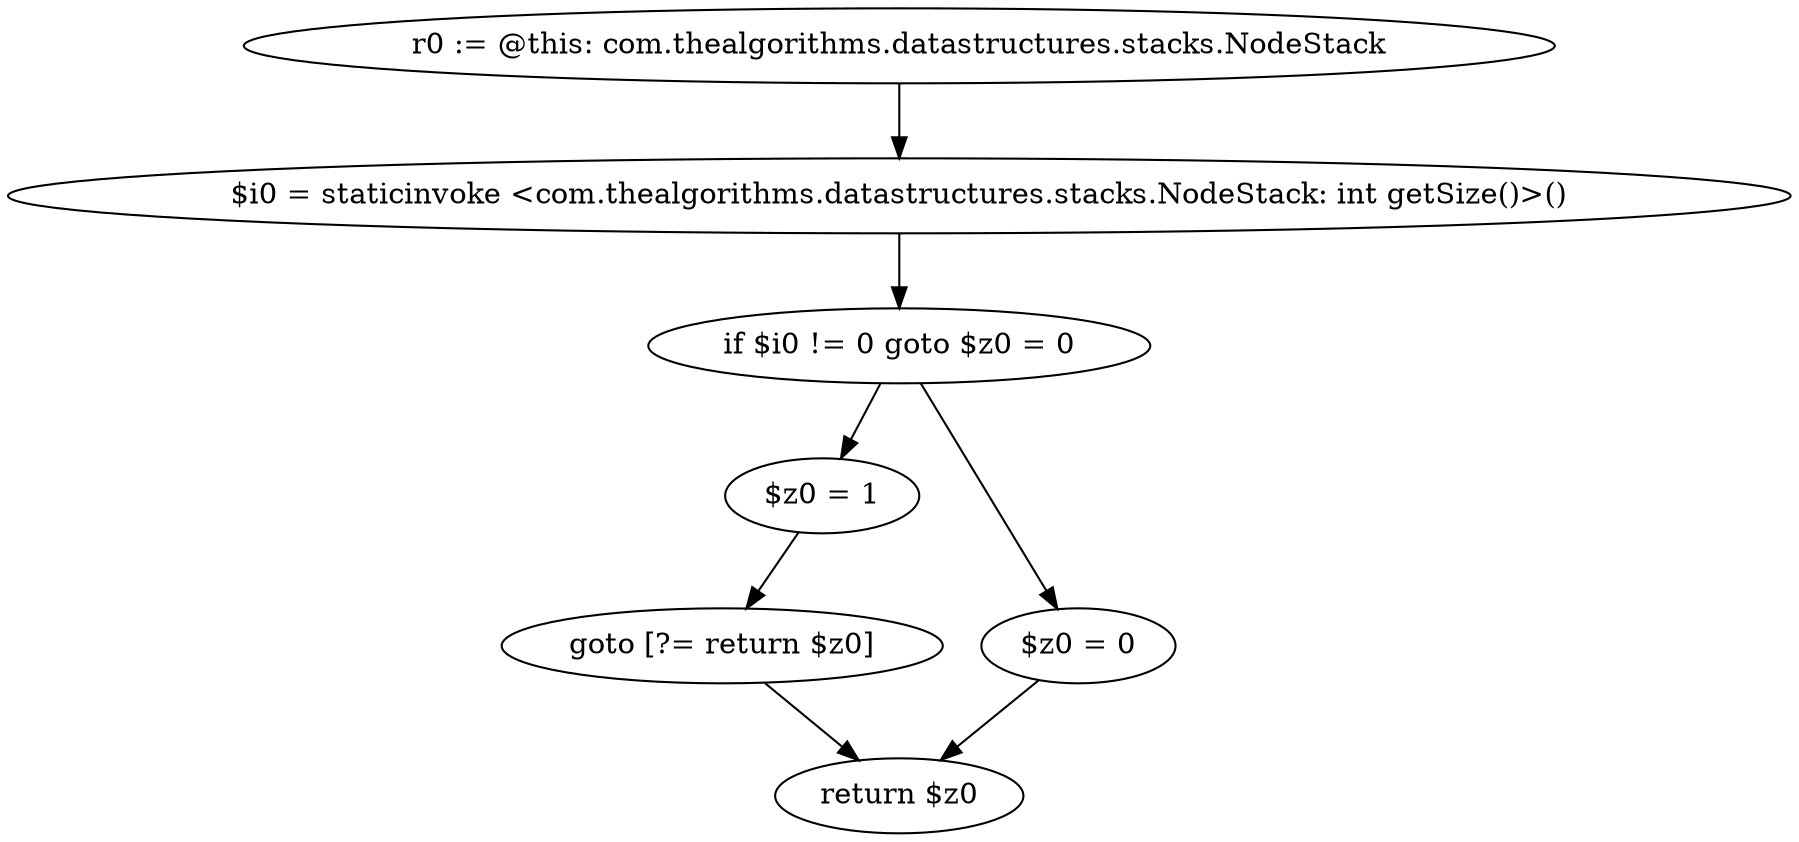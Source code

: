 digraph "unitGraph" {
    "r0 := @this: com.thealgorithms.datastructures.stacks.NodeStack"
    "$i0 = staticinvoke <com.thealgorithms.datastructures.stacks.NodeStack: int getSize()>()"
    "if $i0 != 0 goto $z0 = 0"
    "$z0 = 1"
    "goto [?= return $z0]"
    "$z0 = 0"
    "return $z0"
    "r0 := @this: com.thealgorithms.datastructures.stacks.NodeStack"->"$i0 = staticinvoke <com.thealgorithms.datastructures.stacks.NodeStack: int getSize()>()";
    "$i0 = staticinvoke <com.thealgorithms.datastructures.stacks.NodeStack: int getSize()>()"->"if $i0 != 0 goto $z0 = 0";
    "if $i0 != 0 goto $z0 = 0"->"$z0 = 1";
    "if $i0 != 0 goto $z0 = 0"->"$z0 = 0";
    "$z0 = 1"->"goto [?= return $z0]";
    "goto [?= return $z0]"->"return $z0";
    "$z0 = 0"->"return $z0";
}

